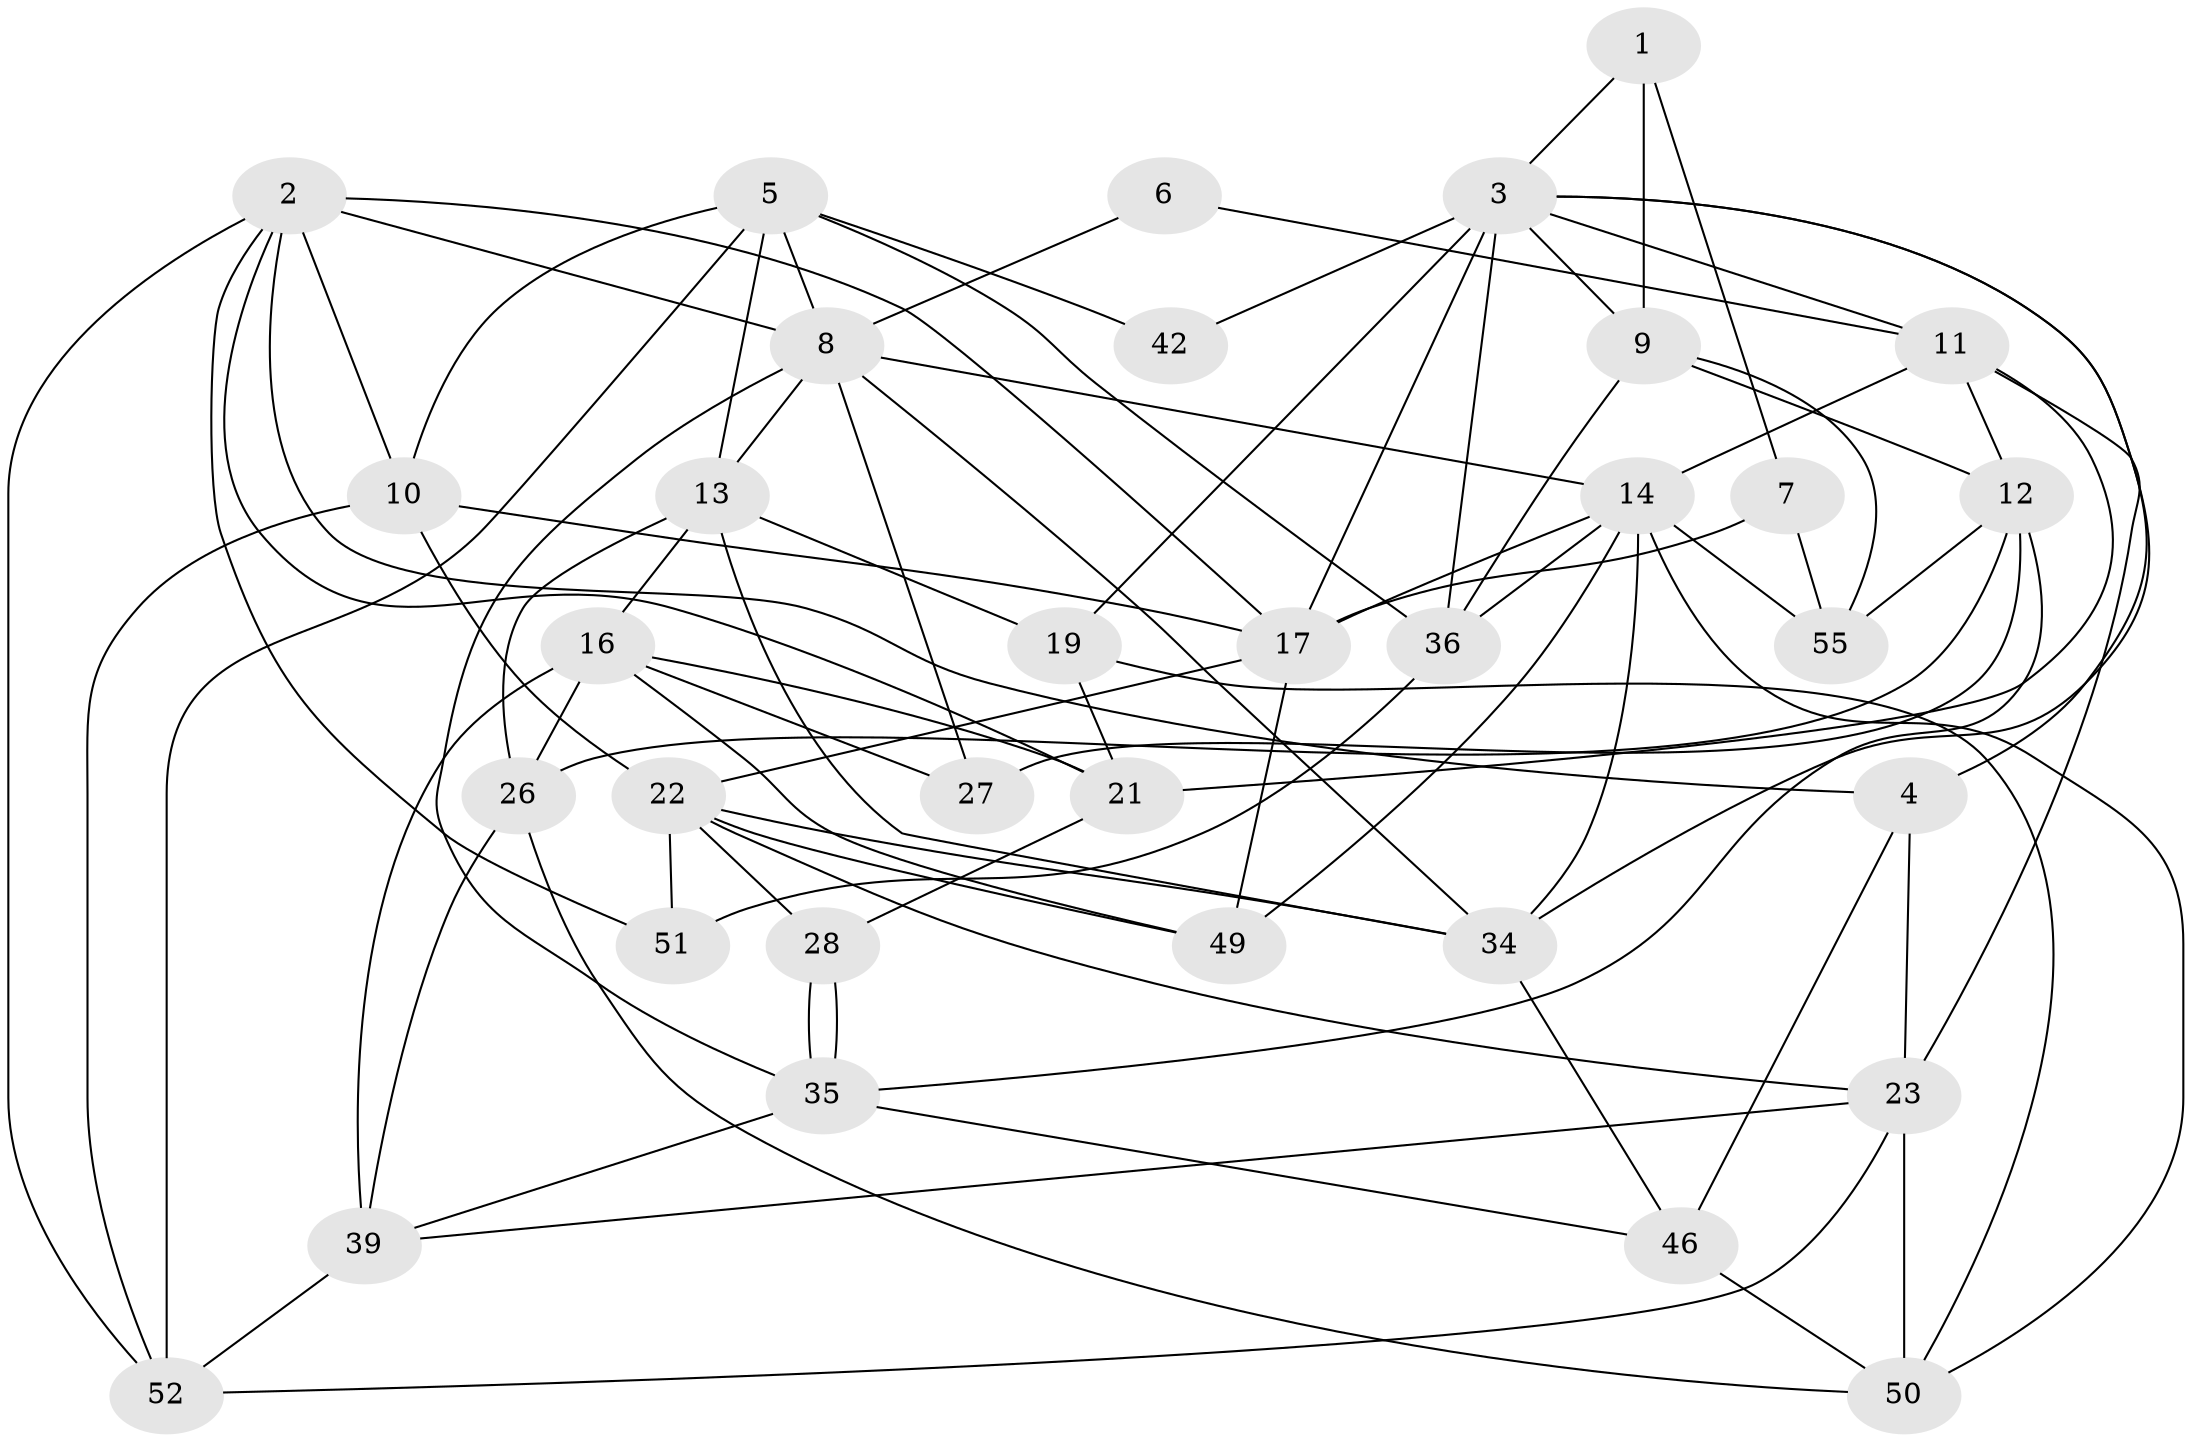 // original degree distribution, {3: 0.26785714285714285, 2: 0.10714285714285714, 6: 0.08928571428571429, 4: 0.30357142857142855, 5: 0.19642857142857142, 7: 0.03571428571428571}
// Generated by graph-tools (version 1.1) at 2025/42/03/06/25 10:42:01]
// undirected, 34 vertices, 87 edges
graph export_dot {
graph [start="1"]
  node [color=gray90,style=filled];
  1;
  2 [super="+43"];
  3 [super="+15"];
  4 [super="+20"];
  5 [super="+29"];
  6;
  7 [super="+41"];
  8 [super="+25"];
  9 [super="+18"];
  10 [super="+33"];
  11;
  12 [super="+47"];
  13 [super="+32"];
  14 [super="+31"];
  16 [super="+54"];
  17 [super="+40"];
  19 [super="+56"];
  21 [super="+30"];
  22 [super="+24"];
  23 [super="+38"];
  26 [super="+44"];
  27;
  28;
  34 [super="+48"];
  35 [super="+37"];
  36 [super="+45"];
  39;
  42;
  46;
  49;
  50 [super="+53"];
  51;
  52;
  55;
  1 -- 9;
  1 -- 3;
  1 -- 7;
  2 -- 8;
  2 -- 51;
  2 -- 4;
  2 -- 21;
  2 -- 52;
  2 -- 10;
  2 -- 17;
  3 -- 42 [weight=2];
  3 -- 34;
  3 -- 4;
  3 -- 36;
  3 -- 11;
  3 -- 17;
  3 -- 9;
  3 -- 19;
  4 -- 46;
  4 -- 23;
  5 -- 13;
  5 -- 10;
  5 -- 36;
  5 -- 8;
  5 -- 42;
  5 -- 52;
  6 -- 8;
  6 -- 11;
  7 -- 17;
  7 -- 55;
  8 -- 13;
  8 -- 34;
  8 -- 27;
  8 -- 14;
  8 -- 35 [weight=2];
  9 -- 36;
  9 -- 12;
  9 -- 55;
  10 -- 52;
  10 -- 17;
  10 -- 22;
  11 -- 14;
  11 -- 12;
  11 -- 21;
  11 -- 23;
  12 -- 55;
  12 -- 27;
  12 -- 26;
  12 -- 35;
  13 -- 16;
  13 -- 34;
  13 -- 26;
  13 -- 19;
  14 -- 49;
  14 -- 50;
  14 -- 34;
  14 -- 55;
  14 -- 36;
  14 -- 17;
  16 -- 26;
  16 -- 27;
  16 -- 49;
  16 -- 21;
  16 -- 39;
  17 -- 22;
  17 -- 49;
  19 -- 21;
  19 -- 50;
  21 -- 28;
  22 -- 28;
  22 -- 51;
  22 -- 49;
  22 -- 34;
  22 -- 23;
  23 -- 39;
  23 -- 52;
  23 -- 50;
  26 -- 50;
  26 -- 39;
  28 -- 35;
  28 -- 35;
  34 -- 46;
  35 -- 39;
  35 -- 46;
  36 -- 51;
  39 -- 52;
  46 -- 50;
}
